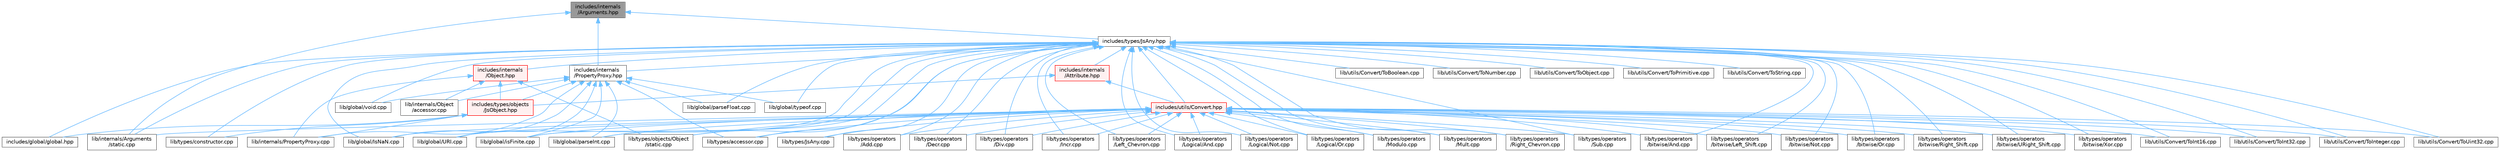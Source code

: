 digraph "includes/internals/Arguments.hpp"
{
 // LATEX_PDF_SIZE
  bgcolor="transparent";
  edge [fontname=Helvetica,fontsize=10,labelfontname=Helvetica,labelfontsize=10];
  node [fontname=Helvetica,fontsize=10,shape=box,height=0.2,width=0.4];
  Node1 [id="Node000001",label="includes/internals\l/Arguments.hpp",height=0.2,width=0.4,color="gray40", fillcolor="grey60", style="filled", fontcolor="black",tooltip=" "];
  Node1 -> Node2 [id="edge1_Node000001_Node000002",dir="back",color="steelblue1",style="solid",tooltip=" "];
  Node2 [id="Node000002",label="includes/internals\l/PropertyProxy.hpp",height=0.2,width=0.4,color="grey40", fillcolor="white", style="filled",URL="$PropertyProxy_8hpp.html",tooltip=" "];
  Node2 -> Node3 [id="edge2_Node000002_Node000003",dir="back",color="steelblue1",style="solid",tooltip=" "];
  Node3 [id="Node000003",label="includes/types/objects\l/JsObject.hpp",height=0.2,width=0.4,color="red", fillcolor="#FFF0F0", style="filled",URL="$JsObject_8hpp.html",tooltip=" "];
  Node3 -> Node4 [id="edge3_Node000003_Node000004",dir="back",color="steelblue1",style="solid",tooltip=" "];
  Node4 [id="Node000004",label="includes/global/global.hpp",height=0.2,width=0.4,color="grey40", fillcolor="white", style="filled",URL="$global_8hpp.html",tooltip=" "];
  Node3 -> Node12 [id="edge4_Node000003_Node000012",dir="back",color="steelblue1",style="solid",tooltip=" "];
  Node12 [id="Node000012",label="lib/internals/PropertyProxy.cpp",height=0.2,width=0.4,color="grey40", fillcolor="white", style="filled",URL="$PropertyProxy_8cpp.html",tooltip=" "];
  Node3 -> Node13 [id="edge5_Node000003_Node000013",dir="back",color="steelblue1",style="solid",tooltip=" "];
  Node13 [id="Node000013",label="lib/types/constructor.cpp",height=0.2,width=0.4,color="grey40", fillcolor="white", style="filled",URL="$types_2constructor_8cpp.html",tooltip=" "];
  Node2 -> Node19 [id="edge6_Node000002_Node000019",dir="back",color="steelblue1",style="solid",tooltip=" "];
  Node19 [id="Node000019",label="lib/global/IsNaN.cpp",height=0.2,width=0.4,color="grey40", fillcolor="white", style="filled",URL="$IsNaN_8cpp.html",tooltip=" "];
  Node2 -> Node20 [id="edge7_Node000002_Node000020",dir="back",color="steelblue1",style="solid",tooltip=" "];
  Node20 [id="Node000020",label="lib/global/URI.cpp",height=0.2,width=0.4,color="grey40", fillcolor="white", style="filled",URL="$URI_8cpp.html",tooltip=" "];
  Node2 -> Node21 [id="edge8_Node000002_Node000021",dir="back",color="steelblue1",style="solid",tooltip=" "];
  Node21 [id="Node000021",label="lib/global/isFinite.cpp",height=0.2,width=0.4,color="grey40", fillcolor="white", style="filled",URL="$isFinite_8cpp.html",tooltip=" "];
  Node2 -> Node22 [id="edge9_Node000002_Node000022",dir="back",color="steelblue1",style="solid",tooltip=" "];
  Node22 [id="Node000022",label="lib/global/parseFloat.cpp",height=0.2,width=0.4,color="grey40", fillcolor="white", style="filled",URL="$parseFloat_8cpp.html",tooltip=" "];
  Node2 -> Node23 [id="edge10_Node000002_Node000023",dir="back",color="steelblue1",style="solid",tooltip=" "];
  Node23 [id="Node000023",label="lib/global/parseInt.cpp",height=0.2,width=0.4,color="grey40", fillcolor="white", style="filled",URL="$parseInt_8cpp.html",tooltip=" "];
  Node2 -> Node24 [id="edge11_Node000002_Node000024",dir="back",color="steelblue1",style="solid",tooltip=" "];
  Node24 [id="Node000024",label="lib/global/typeof.cpp",height=0.2,width=0.4,color="grey40", fillcolor="white", style="filled",URL="$typeof_8cpp.html",tooltip=" "];
  Node2 -> Node25 [id="edge12_Node000002_Node000025",dir="back",color="steelblue1",style="solid",tooltip=" "];
  Node25 [id="Node000025",label="lib/global/void.cpp",height=0.2,width=0.4,color="grey40", fillcolor="white", style="filled",URL="$void_8cpp.html",tooltip=" "];
  Node2 -> Node26 [id="edge13_Node000002_Node000026",dir="back",color="steelblue1",style="solid",tooltip=" "];
  Node26 [id="Node000026",label="lib/internals/Object\l/accessor.cpp",height=0.2,width=0.4,color="grey40", fillcolor="white", style="filled",URL="$internals_2Object_2accessor_8cpp.html",tooltip=" "];
  Node2 -> Node12 [id="edge14_Node000002_Node000012",dir="back",color="steelblue1",style="solid",tooltip=" "];
  Node2 -> Node7 [id="edge15_Node000002_Node000007",dir="back",color="steelblue1",style="solid",tooltip=" "];
  Node7 [id="Node000007",label="lib/types/accessor.cpp",height=0.2,width=0.4,color="grey40", fillcolor="white", style="filled",URL="$types_2accessor_8cpp.html",tooltip=" "];
  Node1 -> Node27 [id="edge16_Node000001_Node000027",dir="back",color="steelblue1",style="solid",tooltip=" "];
  Node27 [id="Node000027",label="includes/types/JsAny.hpp",height=0.2,width=0.4,color="grey40", fillcolor="white", style="filled",URL="$JsAny_8hpp.html",tooltip=" "];
  Node27 -> Node4 [id="edge17_Node000027_Node000004",dir="back",color="steelblue1",style="solid",tooltip=" "];
  Node27 -> Node28 [id="edge18_Node000027_Node000028",dir="back",color="steelblue1",style="solid",tooltip=" "];
  Node28 [id="Node000028",label="includes/internals\l/Attribute.hpp",height=0.2,width=0.4,color="red", fillcolor="#FFF0F0", style="filled",URL="$Attribute_8hpp.html",tooltip=" "];
  Node28 -> Node3 [id="edge19_Node000028_Node000003",dir="back",color="steelblue1",style="solid",tooltip=" "];
  Node28 -> Node32 [id="edge20_Node000028_Node000032",dir="back",color="steelblue1",style="solid",tooltip=" "];
  Node32 [id="Node000032",label="includes/utils/Convert.hpp",height=0.2,width=0.4,color="red", fillcolor="#FFF0F0", style="filled",URL="$Convert_8hpp.html",tooltip=" "];
  Node32 -> Node19 [id="edge21_Node000032_Node000019",dir="back",color="steelblue1",style="solid",tooltip=" "];
  Node32 -> Node20 [id="edge22_Node000032_Node000020",dir="back",color="steelblue1",style="solid",tooltip=" "];
  Node32 -> Node21 [id="edge23_Node000032_Node000021",dir="back",color="steelblue1",style="solid",tooltip=" "];
  Node32 -> Node23 [id="edge24_Node000032_Node000023",dir="back",color="steelblue1",style="solid",tooltip=" "];
  Node32 -> Node6 [id="edge25_Node000032_Node000006",dir="back",color="steelblue1",style="solid",tooltip=" "];
  Node6 [id="Node000006",label="lib/internals/Arguments\l/static.cpp",height=0.2,width=0.4,color="grey40", fillcolor="white", style="filled",URL="$internals_2Arguments_2static_8cpp.html",tooltip=" "];
  Node32 -> Node33 [id="edge26_Node000032_Node000033",dir="back",color="steelblue1",style="solid",tooltip=" "];
  Node33 [id="Node000033",label="lib/types/JsAny.cpp",height=0.2,width=0.4,color="grey40", fillcolor="white", style="filled",URL="$JsAny_8cpp.html",tooltip=" "];
  Node32 -> Node7 [id="edge27_Node000032_Node000007",dir="back",color="steelblue1",style="solid",tooltip=" "];
  Node32 -> Node11 [id="edge28_Node000032_Node000011",dir="back",color="steelblue1",style="solid",tooltip=" "];
  Node11 [id="Node000011",label="lib/types/objects/Object\l/static.cpp",height=0.2,width=0.4,color="grey40", fillcolor="white", style="filled",URL="$types_2objects_2Object_2static_8cpp.html",tooltip=" "];
  Node32 -> Node34 [id="edge29_Node000032_Node000034",dir="back",color="steelblue1",style="solid",tooltip=" "];
  Node34 [id="Node000034",label="lib/types/operators\l/Add.cpp",height=0.2,width=0.4,color="grey40", fillcolor="white", style="filled",URL="$Add_8cpp.html",tooltip=" "];
  Node32 -> Node35 [id="edge30_Node000032_Node000035",dir="back",color="steelblue1",style="solid",tooltip=" "];
  Node35 [id="Node000035",label="lib/types/operators\l/Decr.cpp",height=0.2,width=0.4,color="grey40", fillcolor="white", style="filled",URL="$Decr_8cpp.html",tooltip=" "];
  Node32 -> Node36 [id="edge31_Node000032_Node000036",dir="back",color="steelblue1",style="solid",tooltip=" "];
  Node36 [id="Node000036",label="lib/types/operators\l/Div.cpp",height=0.2,width=0.4,color="grey40", fillcolor="white", style="filled",URL="$Div_8cpp.html",tooltip=" "];
  Node32 -> Node37 [id="edge32_Node000032_Node000037",dir="back",color="steelblue1",style="solid",tooltip=" "];
  Node37 [id="Node000037",label="lib/types/operators\l/Incr.cpp",height=0.2,width=0.4,color="grey40", fillcolor="white", style="filled",URL="$Incr_8cpp.html",tooltip=" "];
  Node32 -> Node38 [id="edge33_Node000032_Node000038",dir="back",color="steelblue1",style="solid",tooltip=" "];
  Node38 [id="Node000038",label="lib/types/operators\l/Left_Chevron.cpp",height=0.2,width=0.4,color="grey40", fillcolor="white", style="filled",URL="$Left__Chevron_8cpp.html",tooltip=" "];
  Node32 -> Node39 [id="edge34_Node000032_Node000039",dir="back",color="steelblue1",style="solid",tooltip=" "];
  Node39 [id="Node000039",label="lib/types/operators\l/Logical/And.cpp",height=0.2,width=0.4,color="grey40", fillcolor="white", style="filled",URL="$Logical_2And_8cpp.html",tooltip=" "];
  Node32 -> Node40 [id="edge35_Node000032_Node000040",dir="back",color="steelblue1",style="solid",tooltip=" "];
  Node40 [id="Node000040",label="lib/types/operators\l/Logical/Not.cpp",height=0.2,width=0.4,color="grey40", fillcolor="white", style="filled",URL="$Logical_2Not_8cpp.html",tooltip=" "];
  Node32 -> Node41 [id="edge36_Node000032_Node000041",dir="back",color="steelblue1",style="solid",tooltip=" "];
  Node41 [id="Node000041",label="lib/types/operators\l/Logical/Or.cpp",height=0.2,width=0.4,color="grey40", fillcolor="white", style="filled",URL="$Logical_2Or_8cpp.html",tooltip=" "];
  Node32 -> Node42 [id="edge37_Node000032_Node000042",dir="back",color="steelblue1",style="solid",tooltip=" "];
  Node42 [id="Node000042",label="lib/types/operators\l/Modulo.cpp",height=0.2,width=0.4,color="grey40", fillcolor="white", style="filled",URL="$Modulo_8cpp.html",tooltip=" "];
  Node32 -> Node43 [id="edge38_Node000032_Node000043",dir="back",color="steelblue1",style="solid",tooltip=" "];
  Node43 [id="Node000043",label="lib/types/operators\l/Mult.cpp",height=0.2,width=0.4,color="grey40", fillcolor="white", style="filled",URL="$Mult_8cpp.html",tooltip=" "];
  Node32 -> Node44 [id="edge39_Node000032_Node000044",dir="back",color="steelblue1",style="solid",tooltip=" "];
  Node44 [id="Node000044",label="lib/types/operators\l/Right_Chevron.cpp",height=0.2,width=0.4,color="grey40", fillcolor="white", style="filled",URL="$Right__Chevron_8cpp.html",tooltip=" "];
  Node32 -> Node45 [id="edge40_Node000032_Node000045",dir="back",color="steelblue1",style="solid",tooltip=" "];
  Node45 [id="Node000045",label="lib/types/operators\l/Sub.cpp",height=0.2,width=0.4,color="grey40", fillcolor="white", style="filled",URL="$Sub_8cpp.html",tooltip=" "];
  Node32 -> Node46 [id="edge41_Node000032_Node000046",dir="back",color="steelblue1",style="solid",tooltip=" "];
  Node46 [id="Node000046",label="lib/types/operators\l/bitwise/And.cpp",height=0.2,width=0.4,color="grey40", fillcolor="white", style="filled",URL="$bitwise_2And_8cpp.html",tooltip=" "];
  Node32 -> Node47 [id="edge42_Node000032_Node000047",dir="back",color="steelblue1",style="solid",tooltip=" "];
  Node47 [id="Node000047",label="lib/types/operators\l/bitwise/Left_Shift.cpp",height=0.2,width=0.4,color="grey40", fillcolor="white", style="filled",URL="$Left__Shift_8cpp.html",tooltip=" "];
  Node32 -> Node48 [id="edge43_Node000032_Node000048",dir="back",color="steelblue1",style="solid",tooltip=" "];
  Node48 [id="Node000048",label="lib/types/operators\l/bitwise/Not.cpp",height=0.2,width=0.4,color="grey40", fillcolor="white", style="filled",URL="$bitwise_2Not_8cpp.html",tooltip=" "];
  Node32 -> Node49 [id="edge44_Node000032_Node000049",dir="back",color="steelblue1",style="solid",tooltip=" "];
  Node49 [id="Node000049",label="lib/types/operators\l/bitwise/Or.cpp",height=0.2,width=0.4,color="grey40", fillcolor="white", style="filled",URL="$bitwise_2Or_8cpp.html",tooltip=" "];
  Node32 -> Node50 [id="edge45_Node000032_Node000050",dir="back",color="steelblue1",style="solid",tooltip=" "];
  Node50 [id="Node000050",label="lib/types/operators\l/bitwise/Right_Shift.cpp",height=0.2,width=0.4,color="grey40", fillcolor="white", style="filled",URL="$Right__Shift_8cpp.html",tooltip=" "];
  Node32 -> Node51 [id="edge46_Node000032_Node000051",dir="back",color="steelblue1",style="solid",tooltip=" "];
  Node51 [id="Node000051",label="lib/types/operators\l/bitwise/URight_Shift.cpp",height=0.2,width=0.4,color="grey40", fillcolor="white", style="filled",URL="$URight__Shift_8cpp.html",tooltip=" "];
  Node32 -> Node52 [id="edge47_Node000032_Node000052",dir="back",color="steelblue1",style="solid",tooltip=" "];
  Node52 [id="Node000052",label="lib/types/operators\l/bitwise/Xor.cpp",height=0.2,width=0.4,color="grey40", fillcolor="white", style="filled",URL="$Xor_8cpp.html",tooltip=" "];
  Node32 -> Node53 [id="edge48_Node000032_Node000053",dir="back",color="steelblue1",style="solid",tooltip=" "];
  Node53 [id="Node000053",label="lib/utils/Convert/ToInt16.cpp",height=0.2,width=0.4,color="grey40", fillcolor="white", style="filled",URL="$ToInt16_8cpp.html",tooltip=" "];
  Node32 -> Node54 [id="edge49_Node000032_Node000054",dir="back",color="steelblue1",style="solid",tooltip=" "];
  Node54 [id="Node000054",label="lib/utils/Convert/ToInt32.cpp",height=0.2,width=0.4,color="grey40", fillcolor="white", style="filled",URL="$ToInt32_8cpp.html",tooltip=" "];
  Node32 -> Node55 [id="edge50_Node000032_Node000055",dir="back",color="steelblue1",style="solid",tooltip=" "];
  Node55 [id="Node000055",label="lib/utils/Convert/ToInteger.cpp",height=0.2,width=0.4,color="grey40", fillcolor="white", style="filled",URL="$ToInteger_8cpp.html",tooltip=" "];
  Node32 -> Node56 [id="edge51_Node000032_Node000056",dir="back",color="steelblue1",style="solid",tooltip=" "];
  Node56 [id="Node000056",label="lib/utils/Convert/ToUint32.cpp",height=0.2,width=0.4,color="grey40", fillcolor="white", style="filled",URL="$ToUint32_8cpp.html",tooltip=" "];
  Node27 -> Node59 [id="edge52_Node000027_Node000059",dir="back",color="steelblue1",style="solid",tooltip=" "];
  Node59 [id="Node000059",label="includes/internals\l/Object.hpp",height=0.2,width=0.4,color="red", fillcolor="#FFF0F0", style="filled",URL="$Object_8hpp.html",tooltip=" "];
  Node59 -> Node3 [id="edge53_Node000059_Node000003",dir="back",color="steelblue1",style="solid",tooltip=" "];
  Node59 -> Node26 [id="edge54_Node000059_Node000026",dir="back",color="steelblue1",style="solid",tooltip=" "];
  Node59 -> Node12 [id="edge55_Node000059_Node000012",dir="back",color="steelblue1",style="solid",tooltip=" "];
  Node59 -> Node11 [id="edge56_Node000059_Node000011",dir="back",color="steelblue1",style="solid",tooltip=" "];
  Node27 -> Node2 [id="edge57_Node000027_Node000002",dir="back",color="steelblue1",style="solid",tooltip=" "];
  Node27 -> Node32 [id="edge58_Node000027_Node000032",dir="back",color="steelblue1",style="solid",tooltip=" "];
  Node27 -> Node19 [id="edge59_Node000027_Node000019",dir="back",color="steelblue1",style="solid",tooltip=" "];
  Node27 -> Node20 [id="edge60_Node000027_Node000020",dir="back",color="steelblue1",style="solid",tooltip=" "];
  Node27 -> Node21 [id="edge61_Node000027_Node000021",dir="back",color="steelblue1",style="solid",tooltip=" "];
  Node27 -> Node22 [id="edge62_Node000027_Node000022",dir="back",color="steelblue1",style="solid",tooltip=" "];
  Node27 -> Node23 [id="edge63_Node000027_Node000023",dir="back",color="steelblue1",style="solid",tooltip=" "];
  Node27 -> Node24 [id="edge64_Node000027_Node000024",dir="back",color="steelblue1",style="solid",tooltip=" "];
  Node27 -> Node25 [id="edge65_Node000027_Node000025",dir="back",color="steelblue1",style="solid",tooltip=" "];
  Node27 -> Node6 [id="edge66_Node000027_Node000006",dir="back",color="steelblue1",style="solid",tooltip=" "];
  Node27 -> Node33 [id="edge67_Node000027_Node000033",dir="back",color="steelblue1",style="solid",tooltip=" "];
  Node27 -> Node7 [id="edge68_Node000027_Node000007",dir="back",color="steelblue1",style="solid",tooltip=" "];
  Node27 -> Node13 [id="edge69_Node000027_Node000013",dir="back",color="steelblue1",style="solid",tooltip=" "];
  Node27 -> Node11 [id="edge70_Node000027_Node000011",dir="back",color="steelblue1",style="solid",tooltip=" "];
  Node27 -> Node34 [id="edge71_Node000027_Node000034",dir="back",color="steelblue1",style="solid",tooltip=" "];
  Node27 -> Node35 [id="edge72_Node000027_Node000035",dir="back",color="steelblue1",style="solid",tooltip=" "];
  Node27 -> Node36 [id="edge73_Node000027_Node000036",dir="back",color="steelblue1",style="solid",tooltip=" "];
  Node27 -> Node37 [id="edge74_Node000027_Node000037",dir="back",color="steelblue1",style="solid",tooltip=" "];
  Node27 -> Node38 [id="edge75_Node000027_Node000038",dir="back",color="steelblue1",style="solid",tooltip=" "];
  Node27 -> Node39 [id="edge76_Node000027_Node000039",dir="back",color="steelblue1",style="solid",tooltip=" "];
  Node27 -> Node40 [id="edge77_Node000027_Node000040",dir="back",color="steelblue1",style="solid",tooltip=" "];
  Node27 -> Node41 [id="edge78_Node000027_Node000041",dir="back",color="steelblue1",style="solid",tooltip=" "];
  Node27 -> Node42 [id="edge79_Node000027_Node000042",dir="back",color="steelblue1",style="solid",tooltip=" "];
  Node27 -> Node43 [id="edge80_Node000027_Node000043",dir="back",color="steelblue1",style="solid",tooltip=" "];
  Node27 -> Node44 [id="edge81_Node000027_Node000044",dir="back",color="steelblue1",style="solid",tooltip=" "];
  Node27 -> Node45 [id="edge82_Node000027_Node000045",dir="back",color="steelblue1",style="solid",tooltip=" "];
  Node27 -> Node46 [id="edge83_Node000027_Node000046",dir="back",color="steelblue1",style="solid",tooltip=" "];
  Node27 -> Node47 [id="edge84_Node000027_Node000047",dir="back",color="steelblue1",style="solid",tooltip=" "];
  Node27 -> Node48 [id="edge85_Node000027_Node000048",dir="back",color="steelblue1",style="solid",tooltip=" "];
  Node27 -> Node49 [id="edge86_Node000027_Node000049",dir="back",color="steelblue1",style="solid",tooltip=" "];
  Node27 -> Node50 [id="edge87_Node000027_Node000050",dir="back",color="steelblue1",style="solid",tooltip=" "];
  Node27 -> Node51 [id="edge88_Node000027_Node000051",dir="back",color="steelblue1",style="solid",tooltip=" "];
  Node27 -> Node52 [id="edge89_Node000027_Node000052",dir="back",color="steelblue1",style="solid",tooltip=" "];
  Node27 -> Node61 [id="edge90_Node000027_Node000061",dir="back",color="steelblue1",style="solid",tooltip=" "];
  Node61 [id="Node000061",label="lib/utils/Convert/ToBoolean.cpp",height=0.2,width=0.4,color="grey40", fillcolor="white", style="filled",URL="$ToBoolean_8cpp.html",tooltip=" "];
  Node27 -> Node53 [id="edge91_Node000027_Node000053",dir="back",color="steelblue1",style="solid",tooltip=" "];
  Node27 -> Node54 [id="edge92_Node000027_Node000054",dir="back",color="steelblue1",style="solid",tooltip=" "];
  Node27 -> Node55 [id="edge93_Node000027_Node000055",dir="back",color="steelblue1",style="solid",tooltip=" "];
  Node27 -> Node62 [id="edge94_Node000027_Node000062",dir="back",color="steelblue1",style="solid",tooltip=" "];
  Node62 [id="Node000062",label="lib/utils/Convert/ToNumber.cpp",height=0.2,width=0.4,color="grey40", fillcolor="white", style="filled",URL="$ToNumber_8cpp.html",tooltip=" "];
  Node27 -> Node63 [id="edge95_Node000027_Node000063",dir="back",color="steelblue1",style="solid",tooltip=" "];
  Node63 [id="Node000063",label="lib/utils/Convert/ToObject.cpp",height=0.2,width=0.4,color="grey40", fillcolor="white", style="filled",URL="$ToObject_8cpp.html",tooltip=" "];
  Node27 -> Node31 [id="edge96_Node000027_Node000031",dir="back",color="steelblue1",style="solid",tooltip=" "];
  Node31 [id="Node000031",label="lib/utils/Convert/ToPrimitive.cpp",height=0.2,width=0.4,color="grey40", fillcolor="white", style="filled",URL="$ToPrimitive_8cpp.html",tooltip=" "];
  Node27 -> Node64 [id="edge97_Node000027_Node000064",dir="back",color="steelblue1",style="solid",tooltip=" "];
  Node64 [id="Node000064",label="lib/utils/Convert/ToString.cpp",height=0.2,width=0.4,color="grey40", fillcolor="white", style="filled",URL="$ToString_8cpp.html",tooltip=" "];
  Node27 -> Node56 [id="edge98_Node000027_Node000056",dir="back",color="steelblue1",style="solid",tooltip=" "];
  Node1 -> Node6 [id="edge99_Node000001_Node000006",dir="back",color="steelblue1",style="solid",tooltip=" "];
}

